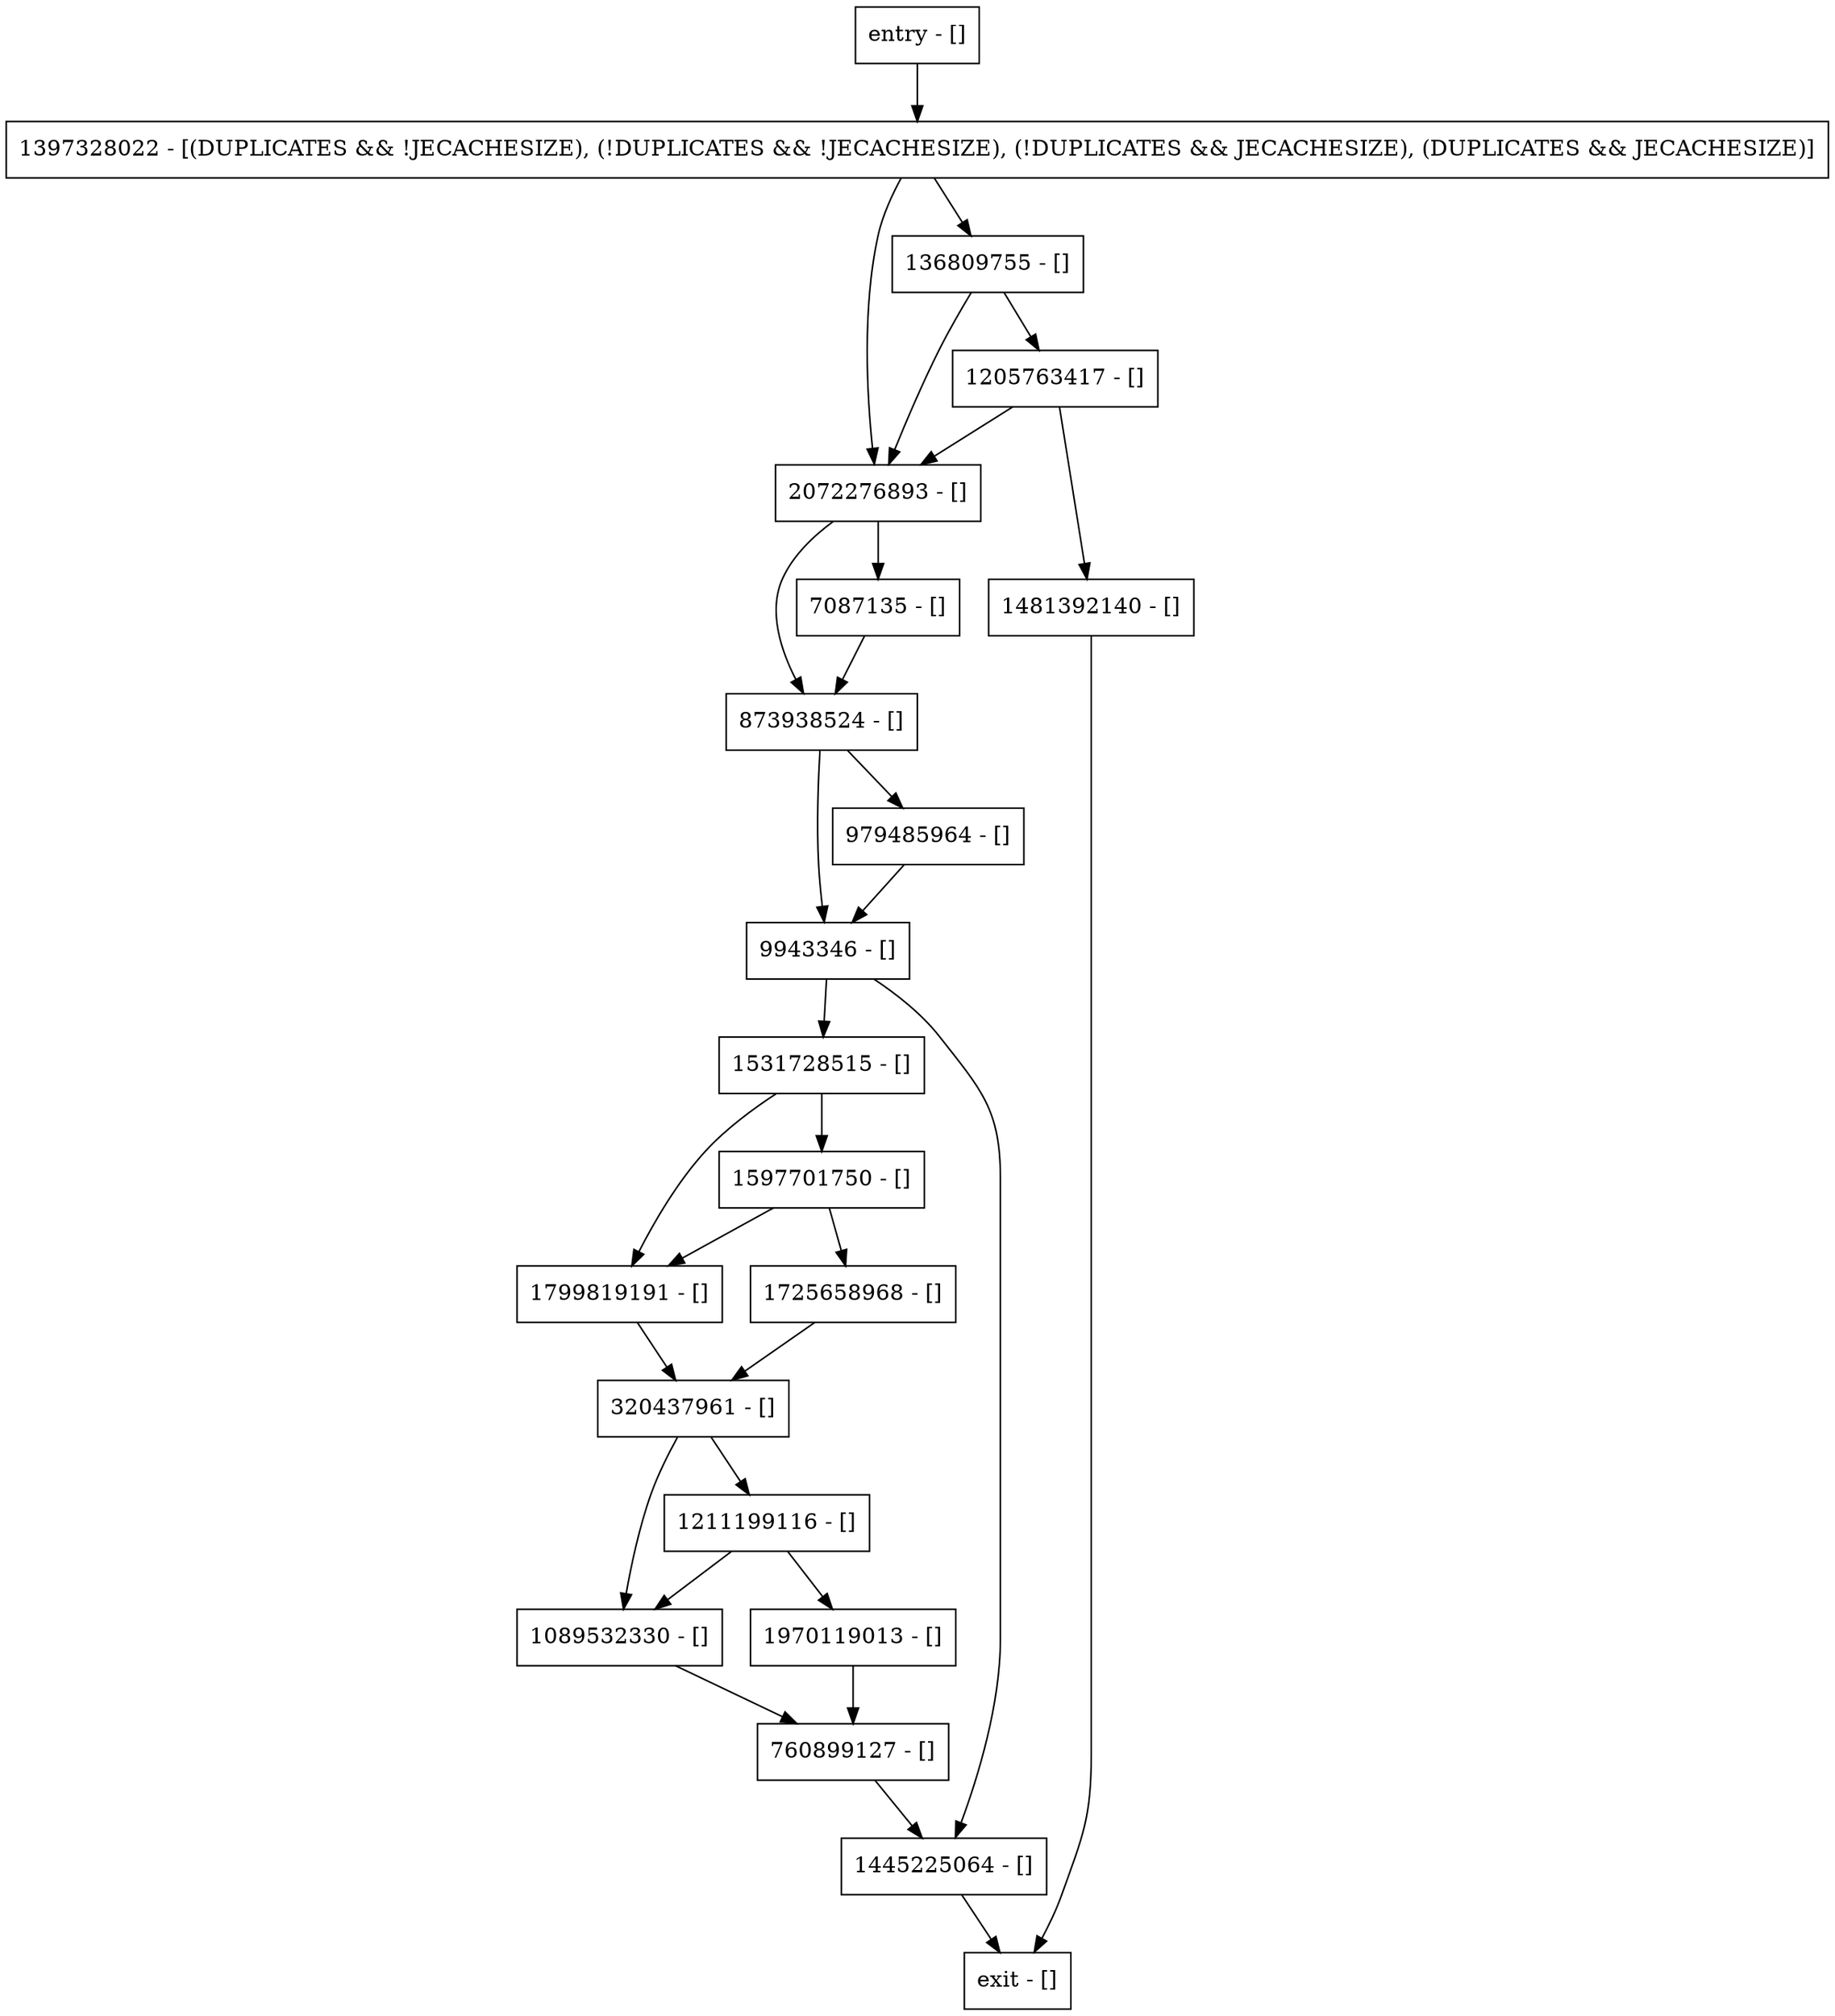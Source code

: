 digraph initWithEnvironment {
node [shape=record];
320437961 [label="320437961 - []"];
1531728515 [label="1531728515 - []"];
1089532330 [label="1089532330 - []"];
760899127 [label="760899127 - []"];
9943346 [label="9943346 - []"];
1799819191 [label="1799819191 - []"];
979485964 [label="979485964 - []"];
2072276893 [label="2072276893 - []"];
873938524 [label="873938524 - []"];
entry [label="entry - []"];
exit [label="exit - []"];
1211199116 [label="1211199116 - []"];
7087135 [label="7087135 - []"];
1445225064 [label="1445225064 - []"];
1597701750 [label="1597701750 - []"];
1205763417 [label="1205763417 - []"];
1481392140 [label="1481392140 - []"];
1725658968 [label="1725658968 - []"];
1397328022 [label="1397328022 - [(DUPLICATES && !JECACHESIZE), (!DUPLICATES && !JECACHESIZE), (!DUPLICATES && JECACHESIZE), (DUPLICATES && JECACHESIZE)]"];
1970119013 [label="1970119013 - []"];
136809755 [label="136809755 - []"];
entry;
exit;
320437961 -> 1089532330;
320437961 -> 1211199116;
1531728515 -> 1597701750;
1531728515 -> 1799819191;
1089532330 -> 760899127;
760899127 -> 1445225064;
9943346 -> 1531728515;
9943346 -> 1445225064;
1799819191 -> 320437961;
979485964 -> 9943346;
2072276893 -> 7087135;
2072276893 -> 873938524;
873938524 -> 9943346;
873938524 -> 979485964;
entry -> 1397328022;
1211199116 -> 1089532330;
1211199116 -> 1970119013;
7087135 -> 873938524;
1445225064 -> exit;
1597701750 -> 1725658968;
1597701750 -> 1799819191;
1205763417 -> 1481392140;
1205763417 -> 2072276893;
1481392140 -> exit;
1725658968 -> 320437961;
1397328022 -> 2072276893;
1397328022 -> 136809755;
1970119013 -> 760899127;
136809755 -> 1205763417;
136809755 -> 2072276893;
}
